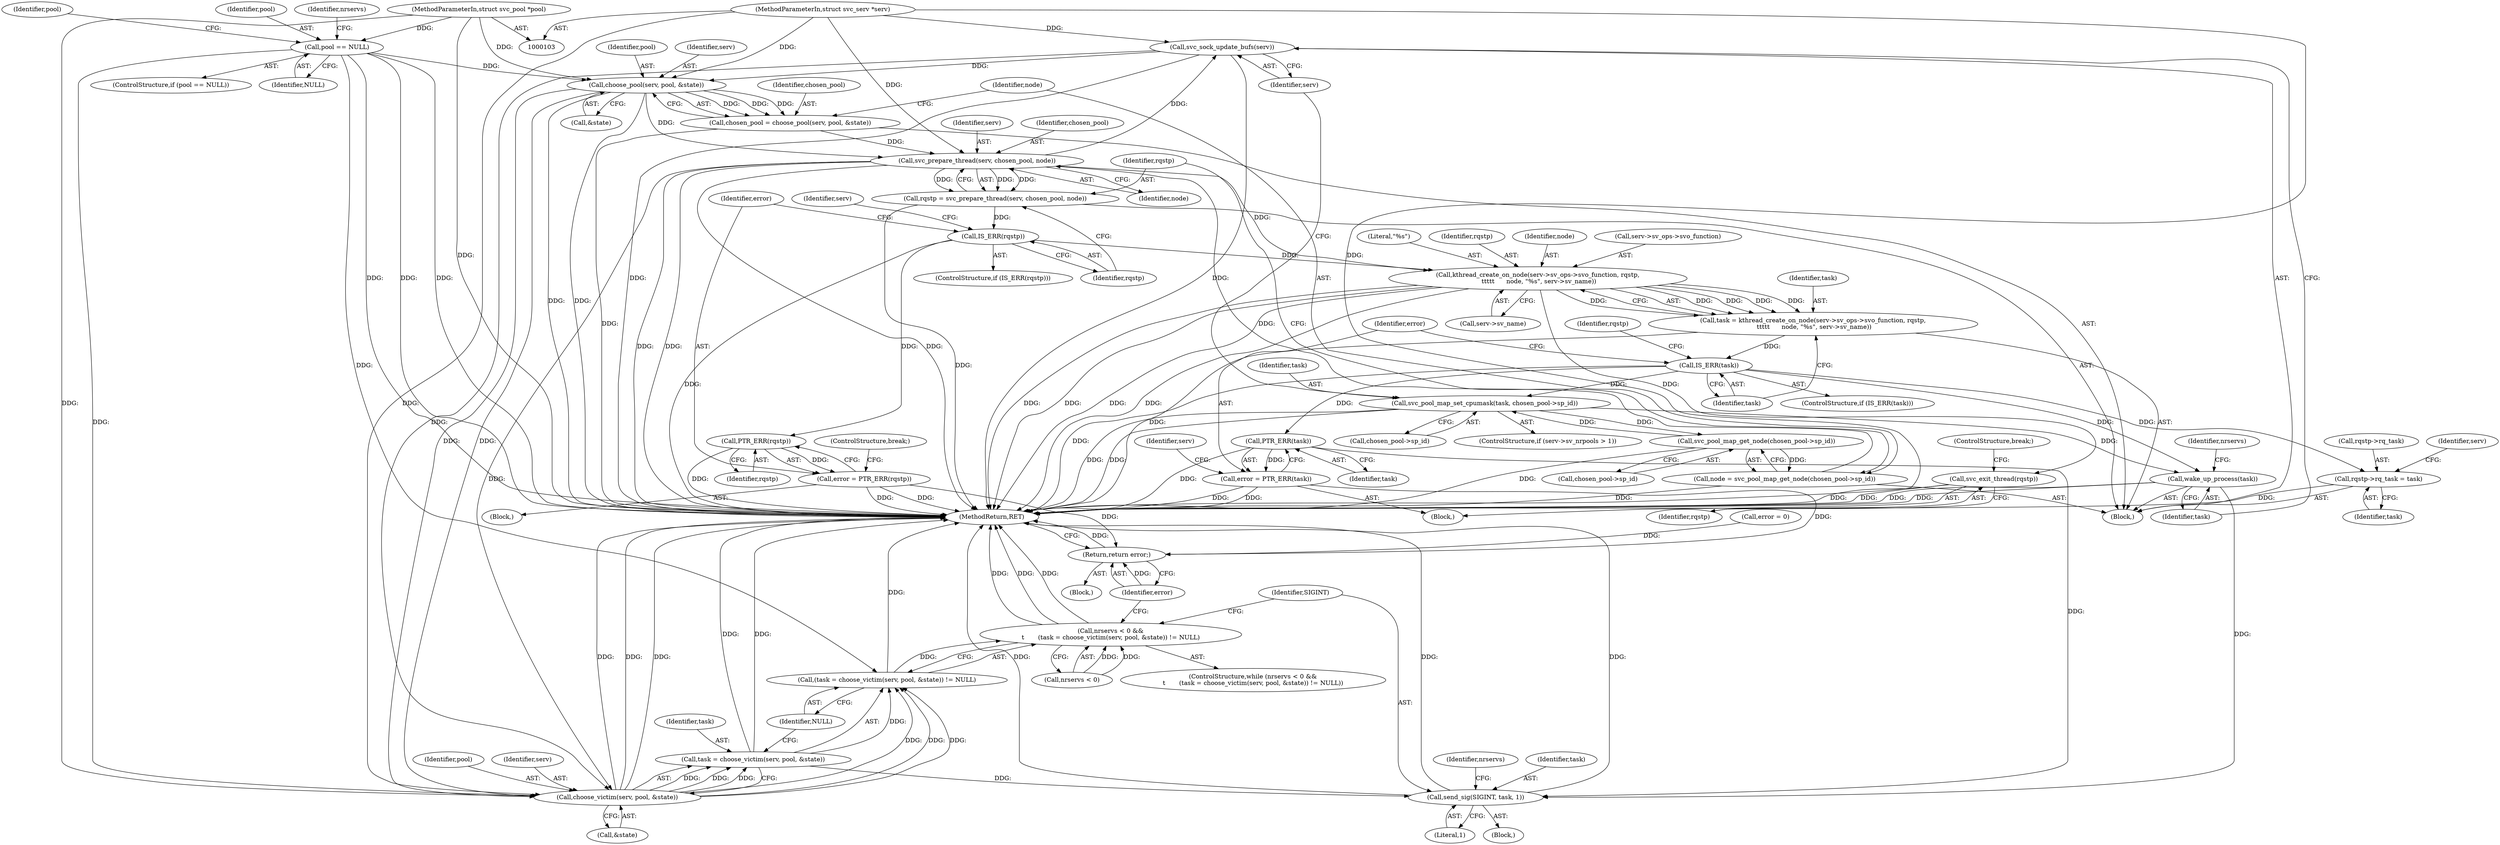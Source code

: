 digraph "1_linux_c70422f760c120480fee4de6c38804c72aa26bc1_20@API" {
"1000241" [label="(Call,svc_sock_update_bufs(serv))"];
"1000175" [label="(Call,svc_prepare_thread(serv, chosen_pool, node))"];
"1000162" [label="(Call,choose_pool(serv, pool, &state))"];
"1000241" [label="(Call,svc_sock_update_bufs(serv))"];
"1000104" [label="(MethodParameterIn,struct svc_serv *serv)"];
"1000125" [label="(Call,pool == NULL)"];
"1000105" [label="(MethodParameterIn,struct svc_pool *pool)"];
"1000160" [label="(Call,chosen_pool = choose_pool(serv, pool, &state))"];
"1000167" [label="(Call,node = svc_pool_map_get_node(chosen_pool->sp_id))"];
"1000169" [label="(Call,svc_pool_map_get_node(chosen_pool->sp_id))"];
"1000236" [label="(Call,svc_pool_map_set_cpumask(task, chosen_pool->sp_id))"];
"1000209" [label="(Call,IS_ERR(task))"];
"1000194" [label="(Call,task = kthread_create_on_node(serv->sv_ops->svo_function, rqstp,\n \t\t\t\t\t      node, \"%s\", serv->sv_name))"];
"1000196" [label="(Call,kthread_create_on_node(serv->sv_ops->svo_function, rqstp,\n \t\t\t\t\t      node, \"%s\", serv->sv_name))"];
"1000180" [label="(Call,IS_ERR(rqstp))"];
"1000173" [label="(Call,rqstp = svc_prepare_thread(serv, chosen_pool, node))"];
"1000185" [label="(Call,PTR_ERR(rqstp))"];
"1000183" [label="(Call,error = PTR_ERR(rqstp))"];
"1000266" [label="(Return,return error;)"];
"1000214" [label="(Call,PTR_ERR(task))"];
"1000212" [label="(Call,error = PTR_ERR(task))"];
"1000260" [label="(Call,send_sig(SIGINT, task, 1))"];
"1000225" [label="(Call,rqstp->rq_task = task)"];
"1000243" [label="(Call,wake_up_process(task))"];
"1000222" [label="(Call,svc_exit_thread(rqstp))"];
"1000253" [label="(Call,choose_victim(serv, pool, &state))"];
"1000250" [label="(Call,(task = choose_victim(serv, pool, &state)) != NULL)"];
"1000246" [label="(Call,nrservs < 0 &&\n\t       (task = choose_victim(serv, pool, &state)) != NULL)"];
"1000251" [label="(Call,task = choose_victim(serv, pool, &state))"];
"1000125" [label="(Call,pool == NULL)"];
"1000219" [label="(Identifier,serv)"];
"1000195" [label="(Identifier,task)"];
"1000202" [label="(Identifier,rqstp)"];
"1000267" [label="(Identifier,error)"];
"1000191" [label="(Identifier,serv)"];
"1000261" [label="(Identifier,SIGINT)"];
"1000164" [label="(Identifier,pool)"];
"1000222" [label="(Call,svc_exit_thread(rqstp))"];
"1000187" [label="(ControlStructure,break;)"];
"1000214" [label="(Call,PTR_ERR(task))"];
"1000265" [label="(Identifier,nrservs)"];
"1000203" [label="(Identifier,node)"];
"1000155" [label="(Identifier,nrservs)"];
"1000176" [label="(Identifier,serv)"];
"1000243" [label="(Call,wake_up_process(task))"];
"1000236" [label="(Call,svc_pool_map_set_cpumask(task, chosen_pool->sp_id))"];
"1000241" [label="(Call,svc_sock_update_bufs(serv))"];
"1000268" [label="(MethodReturn,RET)"];
"1000252" [label="(Identifier,task)"];
"1000104" [label="(MethodParameterIn,struct svc_serv *serv)"];
"1000160" [label="(Call,chosen_pool = choose_pool(serv, pool, &state))"];
"1000197" [label="(Call,serv->sv_ops->svo_function)"];
"1000186" [label="(Identifier,rqstp)"];
"1000258" [label="(Identifier,NULL)"];
"1000182" [label="(Block,)"];
"1000224" [label="(ControlStructure,break;)"];
"1000180" [label="(Call,IS_ERR(rqstp))"];
"1000212" [label="(Call,error = PTR_ERR(task))"];
"1000165" [label="(Call,&state)"];
"1000260" [label="(Call,send_sig(SIGINT, task, 1))"];
"1000226" [label="(Call,rqstp->rq_task)"];
"1000194" [label="(Call,task = kthread_create_on_node(serv->sv_ops->svo_function, rqstp,\n \t\t\t\t\t      node, \"%s\", serv->sv_name))"];
"1000215" [label="(Identifier,task)"];
"1000179" [label="(ControlStructure,if (IS_ERR(rqstp)))"];
"1000245" [label="(ControlStructure,while (nrservs < 0 &&\n\t       (task = choose_victim(serv, pool, &state)) != NULL))"];
"1000162" [label="(Call,choose_pool(serv, pool, &state))"];
"1000244" [label="(Identifier,task)"];
"1000225" [label="(Call,rqstp->rq_task = task)"];
"1000253" [label="(Call,choose_victim(serv, pool, &state))"];
"1000242" [label="(Identifier,serv)"];
"1000175" [label="(Call,svc_prepare_thread(serv, chosen_pool, node))"];
"1000107" [label="(Block,)"];
"1000262" [label="(Identifier,task)"];
"1000229" [label="(Identifier,task)"];
"1000177" [label="(Identifier,chosen_pool)"];
"1000130" [label="(Identifier,nrservs)"];
"1000205" [label="(Call,serv->sv_name)"];
"1000105" [label="(MethodParameterIn,struct svc_pool *pool)"];
"1000238" [label="(Call,chosen_pool->sp_id)"];
"1000157" [label="(Block,)"];
"1000251" [label="(Call,task = choose_victim(serv, pool, &state))"];
"1000230" [label="(ControlStructure,if (serv->sv_nrpools > 1))"];
"1000169" [label="(Call,svc_pool_map_get_node(chosen_pool->sp_id))"];
"1000227" [label="(Identifier,rqstp)"];
"1000209" [label="(Call,IS_ERR(task))"];
"1000196" [label="(Call,kthread_create_on_node(serv->sv_ops->svo_function, rqstp,\n \t\t\t\t\t      node, \"%s\", serv->sv_name))"];
"1000204" [label="(Literal,\"%s\")"];
"1000174" [label="(Identifier,rqstp)"];
"1000250" [label="(Call,(task = choose_victim(serv, pool, &state)) != NULL)"];
"1000141" [label="(Identifier,pool)"];
"1000247" [label="(Call,nrservs < 0)"];
"1000255" [label="(Identifier,pool)"];
"1000184" [label="(Identifier,error)"];
"1000173" [label="(Call,rqstp = svc_prepare_thread(serv, chosen_pool, node))"];
"1000167" [label="(Call,node = svc_pool_map_get_node(chosen_pool->sp_id))"];
"1000246" [label="(Call,nrservs < 0 &&\n\t       (task = choose_victim(serv, pool, &state)) != NULL)"];
"1000124" [label="(ControlStructure,if (pool == NULL))"];
"1000223" [label="(Identifier,rqstp)"];
"1000233" [label="(Identifier,serv)"];
"1000210" [label="(Identifier,task)"];
"1000211" [label="(Block,)"];
"1000112" [label="(Call,error = 0)"];
"1000161" [label="(Identifier,chosen_pool)"];
"1000263" [label="(Literal,1)"];
"1000178" [label="(Identifier,node)"];
"1000163" [label="(Identifier,serv)"];
"1000266" [label="(Return,return error;)"];
"1000170" [label="(Call,chosen_pool->sp_id)"];
"1000126" [label="(Identifier,pool)"];
"1000208" [label="(ControlStructure,if (IS_ERR(task)))"];
"1000254" [label="(Identifier,serv)"];
"1000183" [label="(Call,error = PTR_ERR(rqstp))"];
"1000237" [label="(Identifier,task)"];
"1000213" [label="(Identifier,error)"];
"1000181" [label="(Identifier,rqstp)"];
"1000168" [label="(Identifier,node)"];
"1000185" [label="(Call,PTR_ERR(rqstp))"];
"1000256" [label="(Call,&state)"];
"1000259" [label="(Block,)"];
"1000127" [label="(Identifier,NULL)"];
"1000241" -> "1000157"  [label="AST: "];
"1000241" -> "1000242"  [label="CFG: "];
"1000242" -> "1000241"  [label="AST: "];
"1000244" -> "1000241"  [label="CFG: "];
"1000241" -> "1000268"  [label="DDG: "];
"1000241" -> "1000268"  [label="DDG: "];
"1000241" -> "1000162"  [label="DDG: "];
"1000175" -> "1000241"  [label="DDG: "];
"1000104" -> "1000241"  [label="DDG: "];
"1000241" -> "1000253"  [label="DDG: "];
"1000175" -> "1000173"  [label="AST: "];
"1000175" -> "1000178"  [label="CFG: "];
"1000176" -> "1000175"  [label="AST: "];
"1000177" -> "1000175"  [label="AST: "];
"1000178" -> "1000175"  [label="AST: "];
"1000173" -> "1000175"  [label="CFG: "];
"1000175" -> "1000268"  [label="DDG: "];
"1000175" -> "1000268"  [label="DDG: "];
"1000175" -> "1000268"  [label="DDG: "];
"1000175" -> "1000173"  [label="DDG: "];
"1000175" -> "1000173"  [label="DDG: "];
"1000175" -> "1000173"  [label="DDG: "];
"1000162" -> "1000175"  [label="DDG: "];
"1000104" -> "1000175"  [label="DDG: "];
"1000160" -> "1000175"  [label="DDG: "];
"1000167" -> "1000175"  [label="DDG: "];
"1000175" -> "1000196"  [label="DDG: "];
"1000175" -> "1000253"  [label="DDG: "];
"1000162" -> "1000160"  [label="AST: "];
"1000162" -> "1000165"  [label="CFG: "];
"1000163" -> "1000162"  [label="AST: "];
"1000164" -> "1000162"  [label="AST: "];
"1000165" -> "1000162"  [label="AST: "];
"1000160" -> "1000162"  [label="CFG: "];
"1000162" -> "1000268"  [label="DDG: "];
"1000162" -> "1000268"  [label="DDG: "];
"1000162" -> "1000160"  [label="DDG: "];
"1000162" -> "1000160"  [label="DDG: "];
"1000162" -> "1000160"  [label="DDG: "];
"1000104" -> "1000162"  [label="DDG: "];
"1000125" -> "1000162"  [label="DDG: "];
"1000105" -> "1000162"  [label="DDG: "];
"1000162" -> "1000253"  [label="DDG: "];
"1000162" -> "1000253"  [label="DDG: "];
"1000104" -> "1000103"  [label="AST: "];
"1000104" -> "1000268"  [label="DDG: "];
"1000104" -> "1000253"  [label="DDG: "];
"1000125" -> "1000124"  [label="AST: "];
"1000125" -> "1000127"  [label="CFG: "];
"1000126" -> "1000125"  [label="AST: "];
"1000127" -> "1000125"  [label="AST: "];
"1000130" -> "1000125"  [label="CFG: "];
"1000141" -> "1000125"  [label="CFG: "];
"1000125" -> "1000268"  [label="DDG: "];
"1000125" -> "1000268"  [label="DDG: "];
"1000125" -> "1000268"  [label="DDG: "];
"1000105" -> "1000125"  [label="DDG: "];
"1000125" -> "1000253"  [label="DDG: "];
"1000125" -> "1000250"  [label="DDG: "];
"1000105" -> "1000103"  [label="AST: "];
"1000105" -> "1000268"  [label="DDG: "];
"1000105" -> "1000253"  [label="DDG: "];
"1000160" -> "1000157"  [label="AST: "];
"1000161" -> "1000160"  [label="AST: "];
"1000168" -> "1000160"  [label="CFG: "];
"1000160" -> "1000268"  [label="DDG: "];
"1000167" -> "1000157"  [label="AST: "];
"1000167" -> "1000169"  [label="CFG: "];
"1000168" -> "1000167"  [label="AST: "];
"1000169" -> "1000167"  [label="AST: "];
"1000174" -> "1000167"  [label="CFG: "];
"1000167" -> "1000268"  [label="DDG: "];
"1000169" -> "1000167"  [label="DDG: "];
"1000169" -> "1000170"  [label="CFG: "];
"1000170" -> "1000169"  [label="AST: "];
"1000169" -> "1000268"  [label="DDG: "];
"1000236" -> "1000169"  [label="DDG: "];
"1000169" -> "1000236"  [label="DDG: "];
"1000236" -> "1000230"  [label="AST: "];
"1000236" -> "1000238"  [label="CFG: "];
"1000237" -> "1000236"  [label="AST: "];
"1000238" -> "1000236"  [label="AST: "];
"1000242" -> "1000236"  [label="CFG: "];
"1000236" -> "1000268"  [label="DDG: "];
"1000236" -> "1000268"  [label="DDG: "];
"1000209" -> "1000236"  [label="DDG: "];
"1000236" -> "1000243"  [label="DDG: "];
"1000209" -> "1000208"  [label="AST: "];
"1000209" -> "1000210"  [label="CFG: "];
"1000210" -> "1000209"  [label="AST: "];
"1000213" -> "1000209"  [label="CFG: "];
"1000227" -> "1000209"  [label="CFG: "];
"1000209" -> "1000268"  [label="DDG: "];
"1000194" -> "1000209"  [label="DDG: "];
"1000209" -> "1000214"  [label="DDG: "];
"1000209" -> "1000225"  [label="DDG: "];
"1000209" -> "1000243"  [label="DDG: "];
"1000194" -> "1000157"  [label="AST: "];
"1000194" -> "1000196"  [label="CFG: "];
"1000195" -> "1000194"  [label="AST: "];
"1000196" -> "1000194"  [label="AST: "];
"1000210" -> "1000194"  [label="CFG: "];
"1000194" -> "1000268"  [label="DDG: "];
"1000196" -> "1000194"  [label="DDG: "];
"1000196" -> "1000194"  [label="DDG: "];
"1000196" -> "1000194"  [label="DDG: "];
"1000196" -> "1000194"  [label="DDG: "];
"1000196" -> "1000194"  [label="DDG: "];
"1000196" -> "1000205"  [label="CFG: "];
"1000197" -> "1000196"  [label="AST: "];
"1000202" -> "1000196"  [label="AST: "];
"1000203" -> "1000196"  [label="AST: "];
"1000204" -> "1000196"  [label="AST: "];
"1000205" -> "1000196"  [label="AST: "];
"1000196" -> "1000268"  [label="DDG: "];
"1000196" -> "1000268"  [label="DDG: "];
"1000196" -> "1000268"  [label="DDG: "];
"1000196" -> "1000268"  [label="DDG: "];
"1000180" -> "1000196"  [label="DDG: "];
"1000196" -> "1000222"  [label="DDG: "];
"1000180" -> "1000179"  [label="AST: "];
"1000180" -> "1000181"  [label="CFG: "];
"1000181" -> "1000180"  [label="AST: "];
"1000184" -> "1000180"  [label="CFG: "];
"1000191" -> "1000180"  [label="CFG: "];
"1000180" -> "1000268"  [label="DDG: "];
"1000173" -> "1000180"  [label="DDG: "];
"1000180" -> "1000185"  [label="DDG: "];
"1000173" -> "1000157"  [label="AST: "];
"1000174" -> "1000173"  [label="AST: "];
"1000181" -> "1000173"  [label="CFG: "];
"1000173" -> "1000268"  [label="DDG: "];
"1000185" -> "1000183"  [label="AST: "];
"1000185" -> "1000186"  [label="CFG: "];
"1000186" -> "1000185"  [label="AST: "];
"1000183" -> "1000185"  [label="CFG: "];
"1000185" -> "1000268"  [label="DDG: "];
"1000185" -> "1000183"  [label="DDG: "];
"1000183" -> "1000182"  [label="AST: "];
"1000184" -> "1000183"  [label="AST: "];
"1000187" -> "1000183"  [label="CFG: "];
"1000183" -> "1000268"  [label="DDG: "];
"1000183" -> "1000268"  [label="DDG: "];
"1000183" -> "1000266"  [label="DDG: "];
"1000266" -> "1000107"  [label="AST: "];
"1000266" -> "1000267"  [label="CFG: "];
"1000267" -> "1000266"  [label="AST: "];
"1000268" -> "1000266"  [label="CFG: "];
"1000266" -> "1000268"  [label="DDG: "];
"1000267" -> "1000266"  [label="DDG: "];
"1000212" -> "1000266"  [label="DDG: "];
"1000112" -> "1000266"  [label="DDG: "];
"1000214" -> "1000212"  [label="AST: "];
"1000214" -> "1000215"  [label="CFG: "];
"1000215" -> "1000214"  [label="AST: "];
"1000212" -> "1000214"  [label="CFG: "];
"1000214" -> "1000268"  [label="DDG: "];
"1000214" -> "1000212"  [label="DDG: "];
"1000214" -> "1000260"  [label="DDG: "];
"1000212" -> "1000211"  [label="AST: "];
"1000213" -> "1000212"  [label="AST: "];
"1000219" -> "1000212"  [label="CFG: "];
"1000212" -> "1000268"  [label="DDG: "];
"1000212" -> "1000268"  [label="DDG: "];
"1000260" -> "1000259"  [label="AST: "];
"1000260" -> "1000263"  [label="CFG: "];
"1000261" -> "1000260"  [label="AST: "];
"1000262" -> "1000260"  [label="AST: "];
"1000263" -> "1000260"  [label="AST: "];
"1000265" -> "1000260"  [label="CFG: "];
"1000260" -> "1000268"  [label="DDG: "];
"1000260" -> "1000268"  [label="DDG: "];
"1000260" -> "1000268"  [label="DDG: "];
"1000251" -> "1000260"  [label="DDG: "];
"1000243" -> "1000260"  [label="DDG: "];
"1000225" -> "1000157"  [label="AST: "];
"1000225" -> "1000229"  [label="CFG: "];
"1000226" -> "1000225"  [label="AST: "];
"1000229" -> "1000225"  [label="AST: "];
"1000233" -> "1000225"  [label="CFG: "];
"1000225" -> "1000268"  [label="DDG: "];
"1000243" -> "1000157"  [label="AST: "];
"1000243" -> "1000244"  [label="CFG: "];
"1000244" -> "1000243"  [label="AST: "];
"1000155" -> "1000243"  [label="CFG: "];
"1000243" -> "1000268"  [label="DDG: "];
"1000243" -> "1000268"  [label="DDG: "];
"1000222" -> "1000211"  [label="AST: "];
"1000222" -> "1000223"  [label="CFG: "];
"1000223" -> "1000222"  [label="AST: "];
"1000224" -> "1000222"  [label="CFG: "];
"1000222" -> "1000268"  [label="DDG: "];
"1000222" -> "1000268"  [label="DDG: "];
"1000253" -> "1000251"  [label="AST: "];
"1000253" -> "1000256"  [label="CFG: "];
"1000254" -> "1000253"  [label="AST: "];
"1000255" -> "1000253"  [label="AST: "];
"1000256" -> "1000253"  [label="AST: "];
"1000251" -> "1000253"  [label="CFG: "];
"1000253" -> "1000268"  [label="DDG: "];
"1000253" -> "1000268"  [label="DDG: "];
"1000253" -> "1000268"  [label="DDG: "];
"1000253" -> "1000250"  [label="DDG: "];
"1000253" -> "1000250"  [label="DDG: "];
"1000253" -> "1000250"  [label="DDG: "];
"1000253" -> "1000251"  [label="DDG: "];
"1000253" -> "1000251"  [label="DDG: "];
"1000253" -> "1000251"  [label="DDG: "];
"1000250" -> "1000246"  [label="AST: "];
"1000250" -> "1000258"  [label="CFG: "];
"1000251" -> "1000250"  [label="AST: "];
"1000258" -> "1000250"  [label="AST: "];
"1000246" -> "1000250"  [label="CFG: "];
"1000250" -> "1000268"  [label="DDG: "];
"1000250" -> "1000246"  [label="DDG: "];
"1000251" -> "1000250"  [label="DDG: "];
"1000246" -> "1000245"  [label="AST: "];
"1000246" -> "1000247"  [label="CFG: "];
"1000247" -> "1000246"  [label="AST: "];
"1000261" -> "1000246"  [label="CFG: "];
"1000267" -> "1000246"  [label="CFG: "];
"1000246" -> "1000268"  [label="DDG: "];
"1000246" -> "1000268"  [label="DDG: "];
"1000246" -> "1000268"  [label="DDG: "];
"1000247" -> "1000246"  [label="DDG: "];
"1000247" -> "1000246"  [label="DDG: "];
"1000252" -> "1000251"  [label="AST: "];
"1000258" -> "1000251"  [label="CFG: "];
"1000251" -> "1000268"  [label="DDG: "];
"1000251" -> "1000268"  [label="DDG: "];
}
